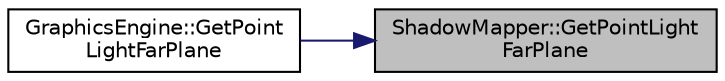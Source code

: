digraph "ShadowMapper::GetPointLightFarPlane"
{
 // LATEX_PDF_SIZE
  edge [fontname="Helvetica",fontsize="10",labelfontname="Helvetica",labelfontsize="10"];
  node [fontname="Helvetica",fontsize="10",shape=record];
  rankdir="RL";
  Node40 [label="ShadowMapper::GetPointLight\lFarPlane",height=0.2,width=0.4,color="black", fillcolor="grey75", style="filled", fontcolor="black",tooltip=" "];
  Node40 -> Node41 [dir="back",color="midnightblue",fontsize="10",style="solid",fontname="Helvetica"];
  Node41 [label="GraphicsEngine::GetPoint\lLightFarPlane",height=0.2,width=0.4,color="black", fillcolor="white", style="filled",URL="$class_graphics_engine.html#a2803c99ebcb09a1b8b1d2b849ded6437",tooltip=" "];
}
